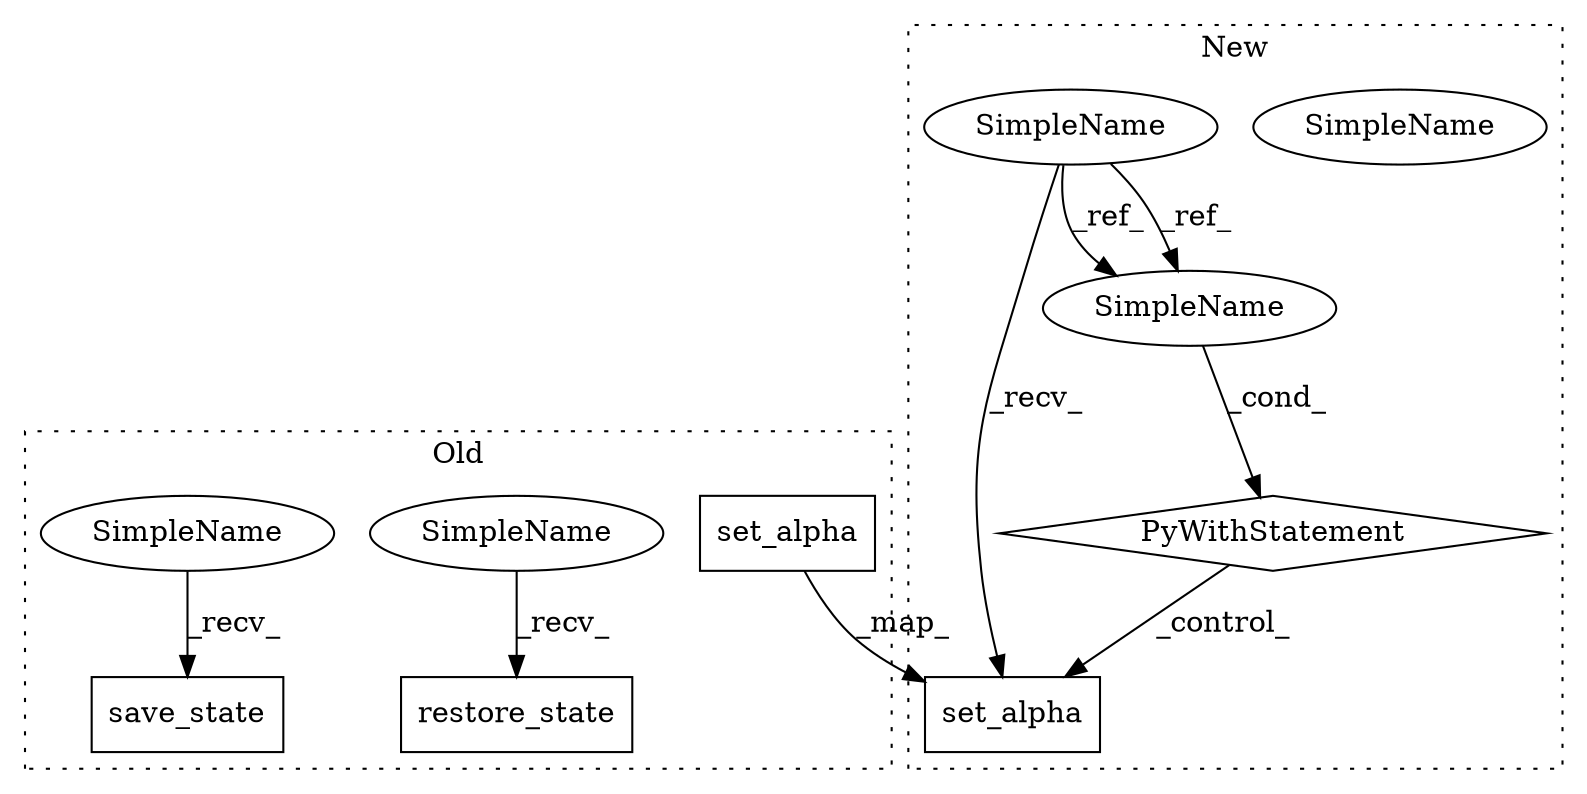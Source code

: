 digraph G {
subgraph cluster0 {
1 [label="set_alpha" a="32" s="1453,1473" l="10,1" shape="box"];
6 [label="save_state" a="32" s="1345" l="12" shape="box"];
7 [label="restore_state" a="32" s="2240" l="15" shape="box"];
9 [label="SimpleName" a="42" s="2237" l="2" shape="ellipse"];
10 [label="SimpleName" a="42" s="1342" l="2" shape="ellipse"];
label = "Old";
style="dotted";
}
subgraph cluster1 {
2 [label="set_alpha" a="32" s="1492,1512" l="10,1" shape="box"];
3 [label="SimpleName" a="42" s="1386" l="2" shape="ellipse"];
4 [label="PyWithStatement" a="104" s="1376,1388" l="10,2" shape="diamond"];
5 [label="SimpleName" a="42" s="1006" l="2" shape="ellipse"];
8 [label="SimpleName" a="42" s="1386" l="2" shape="ellipse"];
label = "New";
style="dotted";
}
1 -> 2 [label="_map_"];
4 -> 2 [label="_control_"];
5 -> 2 [label="_recv_"];
5 -> 8 [label="_ref_"];
5 -> 8 [label="_ref_"];
8 -> 4 [label="_cond_"];
9 -> 7 [label="_recv_"];
10 -> 6 [label="_recv_"];
}
